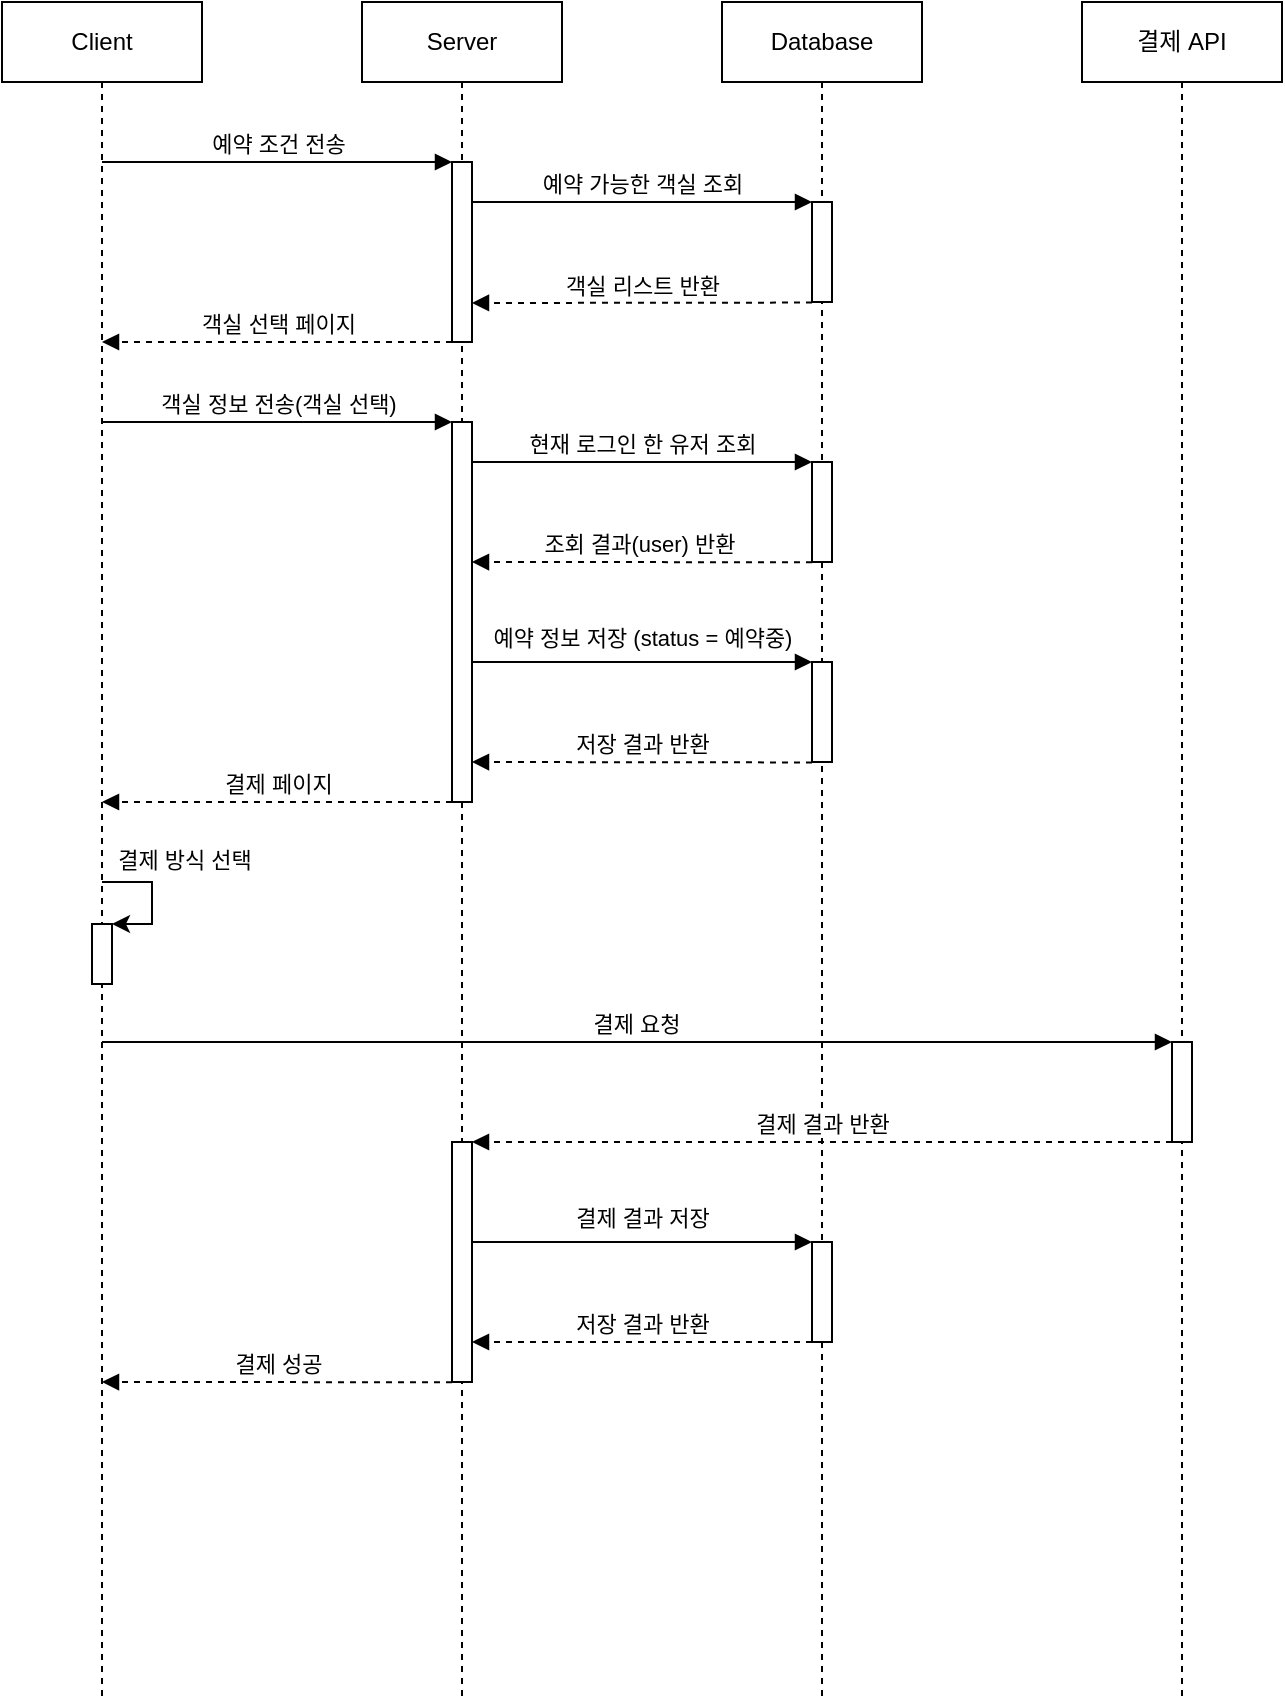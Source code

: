 <mxfile version="24.5.5" type="google">
  <diagram name="Page-1" id="2YBvvXClWsGukQMizWep">
    <mxGraphModel dx="1366" dy="710" grid="1" gridSize="10" guides="1" tooltips="1" connect="1" arrows="1" fold="1" page="1" pageScale="1" pageWidth="850" pageHeight="1100" math="0" shadow="0">
      <root>
        <mxCell id="0" />
        <mxCell id="1" parent="0" />
        <mxCell id="d_kSD8M-LvO_lJqErOHC-1" value="Client" style="shape=umlLifeline;perimeter=lifelinePerimeter;whiteSpace=wrap;html=1;container=0;dropTarget=0;collapsible=0;recursiveResize=0;outlineConnect=0;portConstraint=eastwest;newEdgeStyle={&quot;edgeStyle&quot;:&quot;elbowEdgeStyle&quot;,&quot;elbow&quot;:&quot;vertical&quot;,&quot;curved&quot;:0,&quot;rounded&quot;:0};" vertex="1" parent="1">
          <mxGeometry x="105" y="40" width="100" height="850" as="geometry" />
        </mxCell>
        <mxCell id="d_kSD8M-LvO_lJqErOHC-57" value="&lt;span style=&quot;color: rgba(0, 0, 0, 0); font-family: monospace; font-size: 0px; text-align: start;&quot;&gt;%3CmxGraphModel%3E%3Croot%3E%3CmxCell%20id%3D%220%22%2F%3E%3CmxCell%20id%3D%221%22%20parent%3D%220%22%2F%3E%3CmxCell%20id%3D%222%22%20value%3D%22Server%22%20style%3D%22shape%3DumlLifeline%3Bperimeter%3DlifelinePerimeter%3BwhiteSpace%3Dwrap%3Bhtml%3D1%3Bcontainer%3D0%3BdropTarget%3D0%3Bcollapsible%3D0%3BrecursiveResize%3D0%3BoutlineConnect%3D0%3BportConstraint%3Deastwest%3BnewEdgeStyle%3D%7B%26quot%3BedgeStyle%26quot%3B%3A%26quot%3BelbowEdgeStyle%26quot%3B%2C%26quot%3Belbow%26quot%3B%3A%26quot%3Bvertical%26quot%3B%2C%26quot%3Bcurved%26quot%3B%3A0%2C%26quot%3Brounded%26quot%3B%3A0%7D%3B%22%20vertex%3D%221%22%20parent%3D%221%22%3E%3CmxGeometry%20x%3D%22220%22%20y%3D%2240%22%20width%3D%22100%22%20height%3D%22300%22%20as%3D%22geometry%22%2F%3E%3C%2FmxCell%3E%3CmxCell%20id%3D%223%22%20value%3D%22%22%20style%3D%22html%3D1%3Bpoints%3D%5B%5D%3Bperimeter%3DorthogonalPerimeter%3BoutlineConnect%3D0%3BtargetShapes%3DumlLifeline%3BportConstraint%3Deastwest%3BnewEdgeStyle%3D%7B%26quot%3BedgeStyle%26quot%3B%3A%26quot%3BelbowEdgeStyle%26quot%3B%2C%26quot%3Belbow%26quot%3B%3A%26quot%3Bvertical%26quot%3B%2C%26quot%3Bcurved%26quot%3B%3A0%2C%26quot%3Brounded%26quot%3B%3A0%7D%3B%22%20vertex%3D%221%22%20parent%3D%222%22%3E%3CmxGeometry%20x%3D%2245%22%20y%3D%2280%22%20width%3D%2210%22%20height%3D%2250%22%20as%3D%22geometry%22%2F%3E%3C%2FmxCell%3E%3C%2Froot%3E%3C%2FmxGraphModel%3E&lt;/span&gt;" style="html=1;points=[];perimeter=orthogonalPerimeter;outlineConnect=0;targetShapes=umlLifeline;portConstraint=eastwest;newEdgeStyle={&quot;edgeStyle&quot;:&quot;elbowEdgeStyle&quot;,&quot;elbow&quot;:&quot;vertical&quot;,&quot;curved&quot;:0,&quot;rounded&quot;:0};" vertex="1" parent="d_kSD8M-LvO_lJqErOHC-1">
          <mxGeometry x="45" y="461" width="10" height="30" as="geometry" />
        </mxCell>
        <mxCell id="d_kSD8M-LvO_lJqErOHC-58" value="" style="endArrow=classic;html=1;rounded=0;" edge="1" parent="d_kSD8M-LvO_lJqErOHC-1" target="d_kSD8M-LvO_lJqErOHC-57">
          <mxGeometry width="50" height="50" relative="1" as="geometry">
            <mxPoint x="50" y="440" as="sourcePoint" />
            <mxPoint x="55" y="462" as="targetPoint" />
            <Array as="points">
              <mxPoint x="65" y="440" />
              <mxPoint x="75" y="440" />
              <mxPoint x="75" y="461" />
            </Array>
          </mxGeometry>
        </mxCell>
        <mxCell id="d_kSD8M-LvO_lJqErOHC-59" value="결제 방식 선택" style="edgeLabel;html=1;align=center;verticalAlign=middle;resizable=0;points=[];labelBackgroundColor=none;" vertex="1" connectable="0" parent="d_kSD8M-LvO_lJqErOHC-58">
          <mxGeometry x="-0.471" y="1" relative="1" as="geometry">
            <mxPoint x="23" y="-10" as="offset" />
          </mxGeometry>
        </mxCell>
        <mxCell id="d_kSD8M-LvO_lJqErOHC-2" value="Server" style="shape=umlLifeline;perimeter=lifelinePerimeter;whiteSpace=wrap;html=1;container=0;dropTarget=0;collapsible=0;recursiveResize=0;outlineConnect=0;portConstraint=eastwest;newEdgeStyle={&quot;edgeStyle&quot;:&quot;elbowEdgeStyle&quot;,&quot;elbow&quot;:&quot;vertical&quot;,&quot;curved&quot;:0,&quot;rounded&quot;:0};" vertex="1" parent="1">
          <mxGeometry x="285" y="40" width="100" height="850" as="geometry" />
        </mxCell>
        <mxCell id="d_kSD8M-LvO_lJqErOHC-45" value="&lt;span style=&quot;color: rgba(0, 0, 0, 0); font-family: monospace; font-size: 0px; text-align: start;&quot;&gt;%3CmxGraphModel%3E%3Croot%3E%3CmxCell%20id%3D%220%22%2F%3E%3CmxCell%20id%3D%221%22%20parent%3D%220%22%2F%3E%3CmxCell%20id%3D%222%22%20value%3D%22Server%22%20style%3D%22shape%3DumlLifeline%3Bperimeter%3DlifelinePerimeter%3BwhiteSpace%3Dwrap%3Bhtml%3D1%3Bcontainer%3D0%3BdropTarget%3D0%3Bcollapsible%3D0%3BrecursiveResize%3D0%3BoutlineConnect%3D0%3BportConstraint%3Deastwest%3BnewEdgeStyle%3D%7B%26quot%3BedgeStyle%26quot%3B%3A%26quot%3BelbowEdgeStyle%26quot%3B%2C%26quot%3Belbow%26quot%3B%3A%26quot%3Bvertical%26quot%3B%2C%26quot%3Bcurved%26quot%3B%3A0%2C%26quot%3Brounded%26quot%3B%3A0%7D%3B%22%20vertex%3D%221%22%20parent%3D%221%22%3E%3CmxGeometry%20x%3D%22220%22%20y%3D%2240%22%20width%3D%22100%22%20height%3D%22300%22%20as%3D%22geometry%22%2F%3E%3C%2FmxCell%3E%3CmxCell%20id%3D%223%22%20value%3D%22%22%20style%3D%22html%3D1%3Bpoints%3D%5B%5D%3Bperimeter%3DorthogonalPerimeter%3BoutlineConnect%3D0%3BtargetShapes%3DumlLifeline%3BportConstraint%3Deastwest%3BnewEdgeStyle%3D%7B%26quot%3BedgeStyle%26quot%3B%3A%26quot%3BelbowEdgeStyle%26quot%3B%2C%26quot%3Belbow%26quot%3B%3A%26quot%3Bvertical%26quot%3B%2C%26quot%3Bcurved%26quot%3B%3A0%2C%26quot%3Brounded%26quot%3B%3A0%7D%3B%22%20vertex%3D%221%22%20parent%3D%222%22%3E%3CmxGeometry%20x%3D%2245%22%20y%3D%2280%22%20width%3D%2210%22%20height%3D%2250%22%20as%3D%22geometry%22%2F%3E%3C%2FmxCell%3E%3C%2Froot%3E%3C%2FmxGraphModel%3E&lt;/span&gt;" style="html=1;points=[];perimeter=orthogonalPerimeter;outlineConnect=0;targetShapes=umlLifeline;portConstraint=eastwest;newEdgeStyle={&quot;edgeStyle&quot;:&quot;elbowEdgeStyle&quot;,&quot;elbow&quot;:&quot;vertical&quot;,&quot;curved&quot;:0,&quot;rounded&quot;:0};" vertex="1" parent="d_kSD8M-LvO_lJqErOHC-2">
          <mxGeometry x="45" y="210" width="10" height="190" as="geometry" />
        </mxCell>
        <mxCell id="d_kSD8M-LvO_lJqErOHC-69" value="결제 요청" style="html=1;verticalAlign=bottom;endArrow=block;edgeStyle=elbowEdgeStyle;elbow=vertical;curved=0;rounded=0;" edge="1" parent="d_kSD8M-LvO_lJqErOHC-2" target="d_kSD8M-LvO_lJqErOHC-68">
          <mxGeometry x="-0.001" relative="1" as="geometry">
            <mxPoint x="-130" y="520" as="sourcePoint" />
            <Array as="points">
              <mxPoint x="-45" y="520" />
            </Array>
            <mxPoint x="45" y="520" as="targetPoint" />
            <mxPoint as="offset" />
          </mxGeometry>
        </mxCell>
        <mxCell id="d_kSD8M-LvO_lJqErOHC-70" value="&lt;span style=&quot;color: rgba(0, 0, 0, 0); font-family: monospace; font-size: 0px; text-align: start;&quot;&gt;%3CmxGraphModel%3E%3Croot%3E%3CmxCell%20id%3D%220%22%2F%3E%3CmxCell%20id%3D%221%22%20parent%3D%220%22%2F%3E%3CmxCell%20id%3D%222%22%20value%3D%22Server%22%20style%3D%22shape%3DumlLifeline%3Bperimeter%3DlifelinePerimeter%3BwhiteSpace%3Dwrap%3Bhtml%3D1%3Bcontainer%3D0%3BdropTarget%3D0%3Bcollapsible%3D0%3BrecursiveResize%3D0%3BoutlineConnect%3D0%3BportConstraint%3Deastwest%3BnewEdgeStyle%3D%7B%26quot%3BedgeStyle%26quot%3B%3A%26quot%3BelbowEdgeStyle%26quot%3B%2C%26quot%3Belbow%26quot%3B%3A%26quot%3Bvertical%26quot%3B%2C%26quot%3Bcurved%26quot%3B%3A0%2C%26quot%3Brounded%26quot%3B%3A0%7D%3B%22%20vertex%3D%221%22%20parent%3D%221%22%3E%3CmxGeometry%20x%3D%22220%22%20y%3D%2240%22%20width%3D%22100%22%20height%3D%22300%22%20as%3D%22geometry%22%2F%3E%3C%2FmxCell%3E%3CmxCell%20id%3D%223%22%20value%3D%22%22%20style%3D%22html%3D1%3Bpoints%3D%5B%5D%3Bperimeter%3DorthogonalPerimeter%3BoutlineConnect%3D0%3BtargetShapes%3DumlLifeline%3BportConstraint%3Deastwest%3BnewEdgeStyle%3D%7B%26quot%3BedgeStyle%26quot%3B%3A%26quot%3BelbowEdgeStyle%26quot%3B%2C%26quot%3Belbow%26quot%3B%3A%26quot%3Bvertical%26quot%3B%2C%26quot%3Bcurved%26quot%3B%3A0%2C%26quot%3Brounded%26quot%3B%3A0%7D%3B%22%20vertex%3D%221%22%20parent%3D%222%22%3E%3CmxGeometry%20x%3D%2245%22%20y%3D%2280%22%20width%3D%2210%22%20height%3D%2250%22%20as%3D%22geometry%22%2F%3E%3C%2FmxCell%3E%3C%2Froot%3E%3C%2FmxGraphModel%3E&lt;/span&gt;" style="html=1;points=[];perimeter=orthogonalPerimeter;outlineConnect=0;targetShapes=umlLifeline;portConstraint=eastwest;newEdgeStyle={&quot;edgeStyle&quot;:&quot;elbowEdgeStyle&quot;,&quot;elbow&quot;:&quot;vertical&quot;,&quot;curved&quot;:0,&quot;rounded&quot;:0};" vertex="1" parent="d_kSD8M-LvO_lJqErOHC-2">
          <mxGeometry x="45" y="570" width="10" height="120" as="geometry" />
        </mxCell>
        <mxCell id="d_kSD8M-LvO_lJqErOHC-11" value="Database" style="shape=umlLifeline;perimeter=lifelinePerimeter;whiteSpace=wrap;html=1;container=0;dropTarget=0;collapsible=0;recursiveResize=0;outlineConnect=0;portConstraint=eastwest;newEdgeStyle={&quot;edgeStyle&quot;:&quot;elbowEdgeStyle&quot;,&quot;elbow&quot;:&quot;vertical&quot;,&quot;curved&quot;:0,&quot;rounded&quot;:0};" vertex="1" parent="1">
          <mxGeometry x="465" y="40" width="100" height="850" as="geometry" />
        </mxCell>
        <mxCell id="d_kSD8M-LvO_lJqErOHC-37" value="&lt;span style=&quot;color: rgba(0, 0, 0, 0); font-family: monospace; font-size: 0px; text-align: start;&quot;&gt;%3CmxGraphModel%3E%3Croot%3E%3CmxCell%20id%3D%220%22%2F%3E%3CmxCell%20id%3D%221%22%20parent%3D%220%22%2F%3E%3CmxCell%20id%3D%222%22%20value%3D%22Server%22%20style%3D%22shape%3DumlLifeline%3Bperimeter%3DlifelinePerimeter%3BwhiteSpace%3Dwrap%3Bhtml%3D1%3Bcontainer%3D0%3BdropTarget%3D0%3Bcollapsible%3D0%3BrecursiveResize%3D0%3BoutlineConnect%3D0%3BportConstraint%3Deastwest%3BnewEdgeStyle%3D%7B%26quot%3BedgeStyle%26quot%3B%3A%26quot%3BelbowEdgeStyle%26quot%3B%2C%26quot%3Belbow%26quot%3B%3A%26quot%3Bvertical%26quot%3B%2C%26quot%3Bcurved%26quot%3B%3A0%2C%26quot%3Brounded%26quot%3B%3A0%7D%3B%22%20vertex%3D%221%22%20parent%3D%221%22%3E%3CmxGeometry%20x%3D%22220%22%20y%3D%2240%22%20width%3D%22100%22%20height%3D%22300%22%20as%3D%22geometry%22%2F%3E%3C%2FmxCell%3E%3CmxCell%20id%3D%223%22%20value%3D%22%22%20style%3D%22html%3D1%3Bpoints%3D%5B%5D%3Bperimeter%3DorthogonalPerimeter%3BoutlineConnect%3D0%3BtargetShapes%3DumlLifeline%3BportConstraint%3Deastwest%3BnewEdgeStyle%3D%7B%26quot%3BedgeStyle%26quot%3B%3A%26quot%3BelbowEdgeStyle%26quot%3B%2C%26quot%3Belbow%26quot%3B%3A%26quot%3Bvertical%26quot%3B%2C%26quot%3Bcurved%26quot%3B%3A0%2C%26quot%3Brounded%26quot%3B%3A0%7D%3B%22%20vertex%3D%221%22%20parent%3D%222%22%3E%3CmxGeometry%20x%3D%2245%22%20y%3D%2280%22%20width%3D%2210%22%20height%3D%2250%22%20as%3D%22geometry%22%2F%3E%3C%2FmxCell%3E%3C%2Froot%3E%3C%2FmxGraphModel%3E&lt;/span&gt;" style="html=1;points=[];perimeter=orthogonalPerimeter;outlineConnect=0;targetShapes=umlLifeline;portConstraint=eastwest;newEdgeStyle={&quot;edgeStyle&quot;:&quot;elbowEdgeStyle&quot;,&quot;elbow&quot;:&quot;vertical&quot;,&quot;curved&quot;:0,&quot;rounded&quot;:0};" vertex="1" parent="d_kSD8M-LvO_lJqErOHC-11">
          <mxGeometry x="45" y="100" width="10" height="50" as="geometry" />
        </mxCell>
        <mxCell id="d_kSD8M-LvO_lJqErOHC-47" value="&lt;span style=&quot;color: rgba(0, 0, 0, 0); font-family: monospace; font-size: 0px; text-align: start;&quot;&gt;%3CmxGraphModel%3E%3Croot%3E%3CmxCell%20id%3D%220%22%2F%3E%3CmxCell%20id%3D%221%22%20parent%3D%220%22%2F%3E%3CmxCell%20id%3D%222%22%20value%3D%22Server%22%20style%3D%22shape%3DumlLifeline%3Bperimeter%3DlifelinePerimeter%3BwhiteSpace%3Dwrap%3Bhtml%3D1%3Bcontainer%3D0%3BdropTarget%3D0%3Bcollapsible%3D0%3BrecursiveResize%3D0%3BoutlineConnect%3D0%3BportConstraint%3Deastwest%3BnewEdgeStyle%3D%7B%26quot%3BedgeStyle%26quot%3B%3A%26quot%3BelbowEdgeStyle%26quot%3B%2C%26quot%3Belbow%26quot%3B%3A%26quot%3Bvertical%26quot%3B%2C%26quot%3Bcurved%26quot%3B%3A0%2C%26quot%3Brounded%26quot%3B%3A0%7D%3B%22%20vertex%3D%221%22%20parent%3D%221%22%3E%3CmxGeometry%20x%3D%22220%22%20y%3D%2240%22%20width%3D%22100%22%20height%3D%22300%22%20as%3D%22geometry%22%2F%3E%3C%2FmxCell%3E%3CmxCell%20id%3D%223%22%20value%3D%22%22%20style%3D%22html%3D1%3Bpoints%3D%5B%5D%3Bperimeter%3DorthogonalPerimeter%3BoutlineConnect%3D0%3BtargetShapes%3DumlLifeline%3BportConstraint%3Deastwest%3BnewEdgeStyle%3D%7B%26quot%3BedgeStyle%26quot%3B%3A%26quot%3BelbowEdgeStyle%26quot%3B%2C%26quot%3Belbow%26quot%3B%3A%26quot%3Bvertical%26quot%3B%2C%26quot%3Bcurved%26quot%3B%3A0%2C%26quot%3Brounded%26quot%3B%3A0%7D%3B%22%20vertex%3D%221%22%20parent%3D%222%22%3E%3CmxGeometry%20x%3D%2245%22%20y%3D%2280%22%20width%3D%2210%22%20height%3D%2250%22%20as%3D%22geometry%22%2F%3E%3C%2FmxCell%3E%3C%2Froot%3E%3C%2FmxGraphModel%3E&lt;/span&gt;" style="html=1;points=[];perimeter=orthogonalPerimeter;outlineConnect=0;targetShapes=umlLifeline;portConstraint=eastwest;newEdgeStyle={&quot;edgeStyle&quot;:&quot;elbowEdgeStyle&quot;,&quot;elbow&quot;:&quot;vertical&quot;,&quot;curved&quot;:0,&quot;rounded&quot;:0};" vertex="1" parent="d_kSD8M-LvO_lJqErOHC-11">
          <mxGeometry x="45" y="230" width="10" height="50" as="geometry" />
        </mxCell>
        <mxCell id="d_kSD8M-LvO_lJqErOHC-51" value="&lt;span style=&quot;color: rgba(0, 0, 0, 0); font-family: monospace; font-size: 0px; text-align: start;&quot;&gt;%3CmxGraphModel%3E%3Croot%3E%3CmxCell%20id%3D%220%22%2F%3E%3CmxCell%20id%3D%221%22%20parent%3D%220%22%2F%3E%3CmxCell%20id%3D%222%22%20value%3D%22Server%22%20style%3D%22shape%3DumlLifeline%3Bperimeter%3DlifelinePerimeter%3BwhiteSpace%3Dwrap%3Bhtml%3D1%3Bcontainer%3D0%3BdropTarget%3D0%3Bcollapsible%3D0%3BrecursiveResize%3D0%3BoutlineConnect%3D0%3BportConstraint%3Deastwest%3BnewEdgeStyle%3D%7B%26quot%3BedgeStyle%26quot%3B%3A%26quot%3BelbowEdgeStyle%26quot%3B%2C%26quot%3Belbow%26quot%3B%3A%26quot%3Bvertical%26quot%3B%2C%26quot%3Bcurved%26quot%3B%3A0%2C%26quot%3Brounded%26quot%3B%3A0%7D%3B%22%20vertex%3D%221%22%20parent%3D%221%22%3E%3CmxGeometry%20x%3D%22220%22%20y%3D%2240%22%20width%3D%22100%22%20height%3D%22300%22%20as%3D%22geometry%22%2F%3E%3C%2FmxCell%3E%3CmxCell%20id%3D%223%22%20value%3D%22%22%20style%3D%22html%3D1%3Bpoints%3D%5B%5D%3Bperimeter%3DorthogonalPerimeter%3BoutlineConnect%3D0%3BtargetShapes%3DumlLifeline%3BportConstraint%3Deastwest%3BnewEdgeStyle%3D%7B%26quot%3BedgeStyle%26quot%3B%3A%26quot%3BelbowEdgeStyle%26quot%3B%2C%26quot%3Belbow%26quot%3B%3A%26quot%3Bvertical%26quot%3B%2C%26quot%3Bcurved%26quot%3B%3A0%2C%26quot%3Brounded%26quot%3B%3A0%7D%3B%22%20vertex%3D%221%22%20parent%3D%222%22%3E%3CmxGeometry%20x%3D%2245%22%20y%3D%2280%22%20width%3D%2210%22%20height%3D%2250%22%20as%3D%22geometry%22%2F%3E%3C%2FmxCell%3E%3C%2Froot%3E%3C%2FmxGraphModel%3E&lt;/span&gt;" style="html=1;points=[];perimeter=orthogonalPerimeter;outlineConnect=0;targetShapes=umlLifeline;portConstraint=eastwest;newEdgeStyle={&quot;edgeStyle&quot;:&quot;elbowEdgeStyle&quot;,&quot;elbow&quot;:&quot;vertical&quot;,&quot;curved&quot;:0,&quot;rounded&quot;:0};" vertex="1" parent="d_kSD8M-LvO_lJqErOHC-11">
          <mxGeometry x="45" y="330" width="10" height="50" as="geometry" />
        </mxCell>
        <mxCell id="d_kSD8M-LvO_lJqErOHC-73" value="&lt;span style=&quot;color: rgba(0, 0, 0, 0); font-family: monospace; font-size: 0px; text-align: start;&quot;&gt;%3CmxGraphModel%3E%3Croot%3E%3CmxCell%20id%3D%220%22%2F%3E%3CmxCell%20id%3D%221%22%20parent%3D%220%22%2F%3E%3CmxCell%20id%3D%222%22%20value%3D%22Server%22%20style%3D%22shape%3DumlLifeline%3Bperimeter%3DlifelinePerimeter%3BwhiteSpace%3Dwrap%3Bhtml%3D1%3Bcontainer%3D0%3BdropTarget%3D0%3Bcollapsible%3D0%3BrecursiveResize%3D0%3BoutlineConnect%3D0%3BportConstraint%3Deastwest%3BnewEdgeStyle%3D%7B%26quot%3BedgeStyle%26quot%3B%3A%26quot%3BelbowEdgeStyle%26quot%3B%2C%26quot%3Belbow%26quot%3B%3A%26quot%3Bvertical%26quot%3B%2C%26quot%3Bcurved%26quot%3B%3A0%2C%26quot%3Brounded%26quot%3B%3A0%7D%3B%22%20vertex%3D%221%22%20parent%3D%221%22%3E%3CmxGeometry%20x%3D%22220%22%20y%3D%2240%22%20width%3D%22100%22%20height%3D%22300%22%20as%3D%22geometry%22%2F%3E%3C%2FmxCell%3E%3CmxCell%20id%3D%223%22%20value%3D%22%22%20style%3D%22html%3D1%3Bpoints%3D%5B%5D%3Bperimeter%3DorthogonalPerimeter%3BoutlineConnect%3D0%3BtargetShapes%3DumlLifeline%3BportConstraint%3Deastwest%3BnewEdgeStyle%3D%7B%26quot%3BedgeStyle%26quot%3B%3A%26quot%3BelbowEdgeStyle%26quot%3B%2C%26quot%3Belbow%26quot%3B%3A%26quot%3Bvertical%26quot%3B%2C%26quot%3Bcurved%26quot%3B%3A0%2C%26quot%3Brounded%26quot%3B%3A0%7D%3B%22%20vertex%3D%221%22%20parent%3D%222%22%3E%3CmxGeometry%20x%3D%2245%22%20y%3D%2280%22%20width%3D%2210%22%20height%3D%2250%22%20as%3D%22geometry%22%2F%3E%3C%2FmxCell%3E%3C%2Froot%3E%3C%2FmxGraphModel%3E&lt;/span&gt;" style="html=1;points=[];perimeter=orthogonalPerimeter;outlineConnect=0;targetShapes=umlLifeline;portConstraint=eastwest;newEdgeStyle={&quot;edgeStyle&quot;:&quot;elbowEdgeStyle&quot;,&quot;elbow&quot;:&quot;vertical&quot;,&quot;curved&quot;:0,&quot;rounded&quot;:0};" vertex="1" parent="d_kSD8M-LvO_lJqErOHC-11">
          <mxGeometry x="45" y="620" width="10" height="50" as="geometry" />
        </mxCell>
        <mxCell id="d_kSD8M-LvO_lJqErOHC-15" value="결제 API" style="shape=umlLifeline;perimeter=lifelinePerimeter;whiteSpace=wrap;html=1;container=0;dropTarget=0;collapsible=0;recursiveResize=0;outlineConnect=0;portConstraint=eastwest;newEdgeStyle={&quot;edgeStyle&quot;:&quot;elbowEdgeStyle&quot;,&quot;elbow&quot;:&quot;vertical&quot;,&quot;curved&quot;:0,&quot;rounded&quot;:0};" vertex="1" parent="1">
          <mxGeometry x="645" y="40" width="100" height="850" as="geometry" />
        </mxCell>
        <mxCell id="d_kSD8M-LvO_lJqErOHC-68" value="&lt;span style=&quot;color: rgba(0, 0, 0, 0); font-family: monospace; font-size: 0px; text-align: start;&quot;&gt;%3CmxGraphModel%3E%3Croot%3E%3CmxCell%20id%3D%220%22%2F%3E%3CmxCell%20id%3D%221%22%20parent%3D%220%22%2F%3E%3CmxCell%20id%3D%222%22%20value%3D%22Server%22%20style%3D%22shape%3DumlLifeline%3Bperimeter%3DlifelinePerimeter%3BwhiteSpace%3Dwrap%3Bhtml%3D1%3Bcontainer%3D0%3BdropTarget%3D0%3Bcollapsible%3D0%3BrecursiveResize%3D0%3BoutlineConnect%3D0%3BportConstraint%3Deastwest%3BnewEdgeStyle%3D%7B%26quot%3BedgeStyle%26quot%3B%3A%26quot%3BelbowEdgeStyle%26quot%3B%2C%26quot%3Belbow%26quot%3B%3A%26quot%3Bvertical%26quot%3B%2C%26quot%3Bcurved%26quot%3B%3A0%2C%26quot%3Brounded%26quot%3B%3A0%7D%3B%22%20vertex%3D%221%22%20parent%3D%221%22%3E%3CmxGeometry%20x%3D%22220%22%20y%3D%2240%22%20width%3D%22100%22%20height%3D%22300%22%20as%3D%22geometry%22%2F%3E%3C%2FmxCell%3E%3CmxCell%20id%3D%223%22%20value%3D%22%22%20style%3D%22html%3D1%3Bpoints%3D%5B%5D%3Bperimeter%3DorthogonalPerimeter%3BoutlineConnect%3D0%3BtargetShapes%3DumlLifeline%3BportConstraint%3Deastwest%3BnewEdgeStyle%3D%7B%26quot%3BedgeStyle%26quot%3B%3A%26quot%3BelbowEdgeStyle%26quot%3B%2C%26quot%3Belbow%26quot%3B%3A%26quot%3Bvertical%26quot%3B%2C%26quot%3Bcurved%26quot%3B%3A0%2C%26quot%3Brounded%26quot%3B%3A0%7D%3B%22%20vertex%3D%221%22%20parent%3D%222%22%3E%3CmxGeometry%20x%3D%2245%22%20y%3D%2280%22%20width%3D%2210%22%20height%3D%2250%22%20as%3D%22geometry%22%2F%3E%3C%2FmxCell%3E%3C%2Froot%3E%3C%2FmxGraphModel%3E&lt;/span&gt;" style="html=1;points=[];perimeter=orthogonalPerimeter;outlineConnect=0;targetShapes=umlLifeline;portConstraint=eastwest;newEdgeStyle={&quot;edgeStyle&quot;:&quot;elbowEdgeStyle&quot;,&quot;elbow&quot;:&quot;vertical&quot;,&quot;curved&quot;:0,&quot;rounded&quot;:0};" vertex="1" parent="d_kSD8M-LvO_lJqErOHC-15">
          <mxGeometry x="45" y="520" width="10" height="50" as="geometry" />
        </mxCell>
        <mxCell id="d_kSD8M-LvO_lJqErOHC-36" value="&lt;span style=&quot;color: rgba(0, 0, 0, 0); font-family: monospace; font-size: 0px; text-align: start;&quot;&gt;%3CmxGraphModel%3E%3Croot%3E%3CmxCell%20id%3D%220%22%2F%3E%3CmxCell%20id%3D%221%22%20parent%3D%220%22%2F%3E%3CmxCell%20id%3D%222%22%20value%3D%22Server%22%20style%3D%22shape%3DumlLifeline%3Bperimeter%3DlifelinePerimeter%3BwhiteSpace%3Dwrap%3Bhtml%3D1%3Bcontainer%3D0%3BdropTarget%3D0%3Bcollapsible%3D0%3BrecursiveResize%3D0%3BoutlineConnect%3D0%3BportConstraint%3Deastwest%3BnewEdgeStyle%3D%7B%26quot%3BedgeStyle%26quot%3B%3A%26quot%3BelbowEdgeStyle%26quot%3B%2C%26quot%3Belbow%26quot%3B%3A%26quot%3Bvertical%26quot%3B%2C%26quot%3Bcurved%26quot%3B%3A0%2C%26quot%3Brounded%26quot%3B%3A0%7D%3B%22%20vertex%3D%221%22%20parent%3D%221%22%3E%3CmxGeometry%20x%3D%22220%22%20y%3D%2240%22%20width%3D%22100%22%20height%3D%22300%22%20as%3D%22geometry%22%2F%3E%3C%2FmxCell%3E%3CmxCell%20id%3D%223%22%20value%3D%22%22%20style%3D%22html%3D1%3Bpoints%3D%5B%5D%3Bperimeter%3DorthogonalPerimeter%3BoutlineConnect%3D0%3BtargetShapes%3DumlLifeline%3BportConstraint%3Deastwest%3BnewEdgeStyle%3D%7B%26quot%3BedgeStyle%26quot%3B%3A%26quot%3BelbowEdgeStyle%26quot%3B%2C%26quot%3Belbow%26quot%3B%3A%26quot%3Bvertical%26quot%3B%2C%26quot%3Bcurved%26quot%3B%3A0%2C%26quot%3Brounded%26quot%3B%3A0%7D%3B%22%20vertex%3D%221%22%20parent%3D%222%22%3E%3CmxGeometry%20x%3D%2245%22%20y%3D%2280%22%20width%3D%2210%22%20height%3D%2250%22%20as%3D%22geometry%22%2F%3E%3C%2FmxCell%3E%3C%2Froot%3E%3C%2FmxGraphModel%3E&lt;/span&gt;" style="html=1;points=[];perimeter=orthogonalPerimeter;outlineConnect=0;targetShapes=umlLifeline;portConstraint=eastwest;newEdgeStyle={&quot;edgeStyle&quot;:&quot;elbowEdgeStyle&quot;,&quot;elbow&quot;:&quot;vertical&quot;,&quot;curved&quot;:0,&quot;rounded&quot;:0};" vertex="1" parent="1">
          <mxGeometry x="330" y="120" width="10" height="90" as="geometry" />
        </mxCell>
        <mxCell id="d_kSD8M-LvO_lJqErOHC-39" value="예약 가능한 객실 조회" style="html=1;verticalAlign=bottom;endArrow=block;edgeStyle=elbowEdgeStyle;elbow=vertical;curved=0;rounded=0;" edge="1" parent="1" source="d_kSD8M-LvO_lJqErOHC-36" target="d_kSD8M-LvO_lJqErOHC-37">
          <mxGeometry x="-0.001" relative="1" as="geometry">
            <mxPoint x="360" y="140" as="sourcePoint" />
            <Array as="points">
              <mxPoint x="415" y="140" />
            </Array>
            <mxPoint x="505" y="140" as="targetPoint" />
            <mxPoint as="offset" />
          </mxGeometry>
        </mxCell>
        <mxCell id="d_kSD8M-LvO_lJqErOHC-41" value="객실 리스트 반환" style="html=1;verticalAlign=bottom;endArrow=block;dashed=1;endSize=6;edgeStyle=elbowEdgeStyle;elbow=vertical;curved=0;rounded=0;endFill=1;" edge="1" parent="1">
          <mxGeometry relative="1" as="geometry">
            <mxPoint x="340" y="190.289" as="targetPoint" />
            <Array as="points" />
            <mxPoint x="510" y="190.289" as="sourcePoint" />
          </mxGeometry>
        </mxCell>
        <mxCell id="d_kSD8M-LvO_lJqErOHC-42" value="객실 선택 페이지" style="html=1;verticalAlign=bottom;endArrow=block;endSize=6;edgeStyle=elbowEdgeStyle;elbow=vertical;curved=0;rounded=0;endFill=1;dashed=1;" edge="1" parent="1" target="d_kSD8M-LvO_lJqErOHC-1">
          <mxGeometry relative="1" as="geometry">
            <mxPoint x="180" y="210.289" as="targetPoint" />
            <Array as="points">
              <mxPoint x="330" y="210" />
            </Array>
            <mxPoint x="330" y="210" as="sourcePoint" />
          </mxGeometry>
        </mxCell>
        <mxCell id="d_kSD8M-LvO_lJqErOHC-46" value="객실 정보 전송(객실 선택)" style="html=1;verticalAlign=bottom;endArrow=block;edgeStyle=elbowEdgeStyle;elbow=vertical;curved=0;rounded=0;" edge="1" parent="1">
          <mxGeometry x="-0.001" relative="1" as="geometry">
            <mxPoint x="155" y="250" as="sourcePoint" />
            <Array as="points">
              <mxPoint x="240" y="250" />
            </Array>
            <mxPoint x="330" y="250" as="targetPoint" />
            <mxPoint as="offset" />
          </mxGeometry>
        </mxCell>
        <mxCell id="d_kSD8M-LvO_lJqErOHC-48" value="현재 로그인 한 유저 조회" style="html=1;verticalAlign=bottom;endArrow=block;edgeStyle=elbowEdgeStyle;elbow=vertical;curved=0;rounded=0;" edge="1" parent="1">
          <mxGeometry x="-0.001" relative="1" as="geometry">
            <mxPoint x="340" y="270" as="sourcePoint" />
            <Array as="points">
              <mxPoint x="415" y="270" />
            </Array>
            <mxPoint x="510" y="270" as="targetPoint" />
            <mxPoint as="offset" />
          </mxGeometry>
        </mxCell>
        <mxCell id="d_kSD8M-LvO_lJqErOHC-49" value="조회 결과(user) 반환&amp;nbsp;" style="html=1;verticalAlign=bottom;endArrow=block;dashed=1;endSize=6;edgeStyle=elbowEdgeStyle;elbow=vertical;curved=0;rounded=0;endFill=1;" edge="1" parent="1">
          <mxGeometry relative="1" as="geometry">
            <mxPoint x="340" y="320.109" as="targetPoint" />
            <Array as="points" />
            <mxPoint x="510" y="320.109" as="sourcePoint" />
          </mxGeometry>
        </mxCell>
        <mxCell id="d_kSD8M-LvO_lJqErOHC-50" value="&lt;font style=&quot;font-size: 11px;&quot;&gt;예약 정보 저장 (status = 예약중)&lt;/font&gt;" style="html=1;verticalAlign=bottom;endArrow=block;edgeStyle=elbowEdgeStyle;elbow=vertical;curved=0;rounded=0;fontSize=11;horizontal=1;spacingTop=0;spacingBottom=3;" edge="1" parent="1">
          <mxGeometry relative="1" as="geometry">
            <mxPoint x="340" y="370" as="sourcePoint" />
            <Array as="points">
              <mxPoint x="415" y="370" />
            </Array>
            <mxPoint x="510" y="370" as="targetPoint" />
            <mxPoint as="offset" />
          </mxGeometry>
        </mxCell>
        <mxCell id="d_kSD8M-LvO_lJqErOHC-52" value="저장 결과 반환" style="html=1;verticalAlign=bottom;endArrow=block;dashed=1;endSize=6;edgeStyle=elbowEdgeStyle;elbow=vertical;curved=0;rounded=0;endFill=1;" edge="1" parent="1">
          <mxGeometry relative="1" as="geometry">
            <mxPoint x="340" y="420.219" as="targetPoint" />
            <Array as="points" />
            <mxPoint x="510" y="420.219" as="sourcePoint" />
          </mxGeometry>
        </mxCell>
        <mxCell id="d_kSD8M-LvO_lJqErOHC-53" value="결제 페이지" style="html=1;verticalAlign=bottom;endArrow=block;dashed=1;endSize=6;edgeStyle=elbowEdgeStyle;elbow=vertical;curved=0;rounded=0;endFill=1;" edge="1" parent="1" target="d_kSD8M-LvO_lJqErOHC-1">
          <mxGeometry relative="1" as="geometry">
            <mxPoint x="180" y="440" as="targetPoint" />
            <Array as="points">
              <mxPoint x="330" y="440" />
            </Array>
            <mxPoint x="330" y="440" as="sourcePoint" />
          </mxGeometry>
        </mxCell>
        <mxCell id="d_kSD8M-LvO_lJqErOHC-65" value="예약 조건 전송" style="html=1;verticalAlign=bottom;endArrow=block;edgeStyle=elbowEdgeStyle;elbow=vertical;curved=0;rounded=0;" edge="1" parent="1">
          <mxGeometry x="-0.001" relative="1" as="geometry">
            <mxPoint x="155" y="120" as="sourcePoint" />
            <Array as="points">
              <mxPoint x="240" y="120" />
            </Array>
            <mxPoint x="330" y="120" as="targetPoint" />
            <mxPoint as="offset" />
          </mxGeometry>
        </mxCell>
        <mxCell id="d_kSD8M-LvO_lJqErOHC-71" value="결제 결과 반환" style="html=1;verticalAlign=bottom;endArrow=block;dashed=1;endSize=6;edgeStyle=elbowEdgeStyle;elbow=vertical;curved=0;rounded=0;endFill=1;" edge="1" parent="1" target="d_kSD8M-LvO_lJqErOHC-70">
          <mxGeometry relative="1" as="geometry">
            <mxPoint x="380.0" y="610.0" as="targetPoint" />
            <Array as="points">
              <mxPoint x="690" y="610" />
            </Array>
            <mxPoint x="690" y="610" as="sourcePoint" />
          </mxGeometry>
        </mxCell>
        <mxCell id="d_kSD8M-LvO_lJqErOHC-74" value="&lt;font style=&quot;font-size: 11px;&quot;&gt;결제 결과 저장&lt;/font&gt;" style="html=1;verticalAlign=bottom;endArrow=block;edgeStyle=elbowEdgeStyle;elbow=vertical;curved=0;rounded=0;fontSize=11;horizontal=1;spacingTop=0;spacingBottom=3;" edge="1" parent="1">
          <mxGeometry relative="1" as="geometry">
            <mxPoint x="340" y="660" as="sourcePoint" />
            <Array as="points">
              <mxPoint x="415" y="660" />
            </Array>
            <mxPoint x="510" y="660" as="targetPoint" />
            <mxPoint as="offset" />
          </mxGeometry>
        </mxCell>
        <mxCell id="d_kSD8M-LvO_lJqErOHC-75" value="저장 결과 반환" style="html=1;verticalAlign=bottom;endArrow=block;dashed=1;endSize=6;edgeStyle=elbowEdgeStyle;elbow=vertical;curved=0;rounded=0;endFill=1;" edge="1" parent="1">
          <mxGeometry relative="1" as="geometry">
            <mxPoint x="340" y="709.999" as="targetPoint" />
            <Array as="points" />
            <mxPoint x="510" y="709.999" as="sourcePoint" />
          </mxGeometry>
        </mxCell>
        <mxCell id="d_kSD8M-LvO_lJqErOHC-77" value="결제 성공" style="html=1;verticalAlign=bottom;endArrow=block;dashed=1;endSize=6;edgeStyle=elbowEdgeStyle;elbow=vertical;curved=0;rounded=0;endFill=1;" edge="1" parent="1" target="d_kSD8M-LvO_lJqErOHC-1">
          <mxGeometry relative="1" as="geometry">
            <mxPoint x="160" y="730.109" as="targetPoint" />
            <Array as="points" />
            <mxPoint x="330" y="730.109" as="sourcePoint" />
          </mxGeometry>
        </mxCell>
      </root>
    </mxGraphModel>
  </diagram>
</mxfile>
